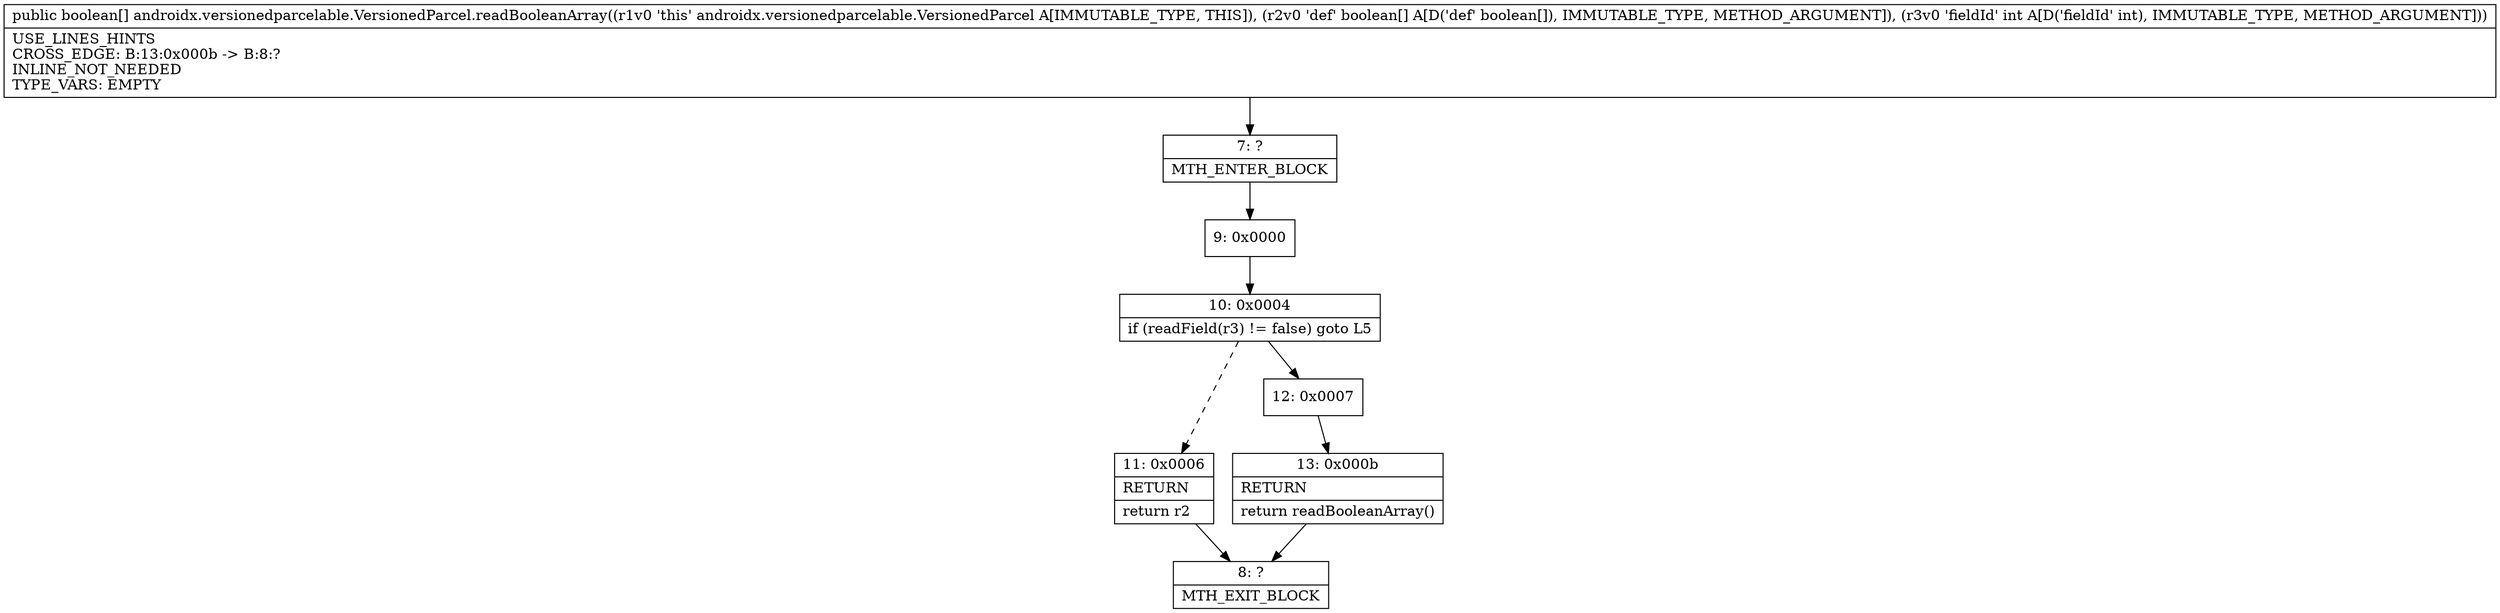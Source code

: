 digraph "CFG forandroidx.versionedparcelable.VersionedParcel.readBooleanArray([ZI)[Z" {
Node_7 [shape=record,label="{7\:\ ?|MTH_ENTER_BLOCK\l}"];
Node_9 [shape=record,label="{9\:\ 0x0000}"];
Node_10 [shape=record,label="{10\:\ 0x0004|if (readField(r3) != false) goto L5\l}"];
Node_11 [shape=record,label="{11\:\ 0x0006|RETURN\l|return r2\l}"];
Node_8 [shape=record,label="{8\:\ ?|MTH_EXIT_BLOCK\l}"];
Node_12 [shape=record,label="{12\:\ 0x0007}"];
Node_13 [shape=record,label="{13\:\ 0x000b|RETURN\l|return readBooleanArray()\l}"];
MethodNode[shape=record,label="{public boolean[] androidx.versionedparcelable.VersionedParcel.readBooleanArray((r1v0 'this' androidx.versionedparcelable.VersionedParcel A[IMMUTABLE_TYPE, THIS]), (r2v0 'def' boolean[] A[D('def' boolean[]), IMMUTABLE_TYPE, METHOD_ARGUMENT]), (r3v0 'fieldId' int A[D('fieldId' int), IMMUTABLE_TYPE, METHOD_ARGUMENT]))  | USE_LINES_HINTS\lCROSS_EDGE: B:13:0x000b \-\> B:8:?\lINLINE_NOT_NEEDED\lTYPE_VARS: EMPTY\l}"];
MethodNode -> Node_7;Node_7 -> Node_9;
Node_9 -> Node_10;
Node_10 -> Node_11[style=dashed];
Node_10 -> Node_12;
Node_11 -> Node_8;
Node_12 -> Node_13;
Node_13 -> Node_8;
}

